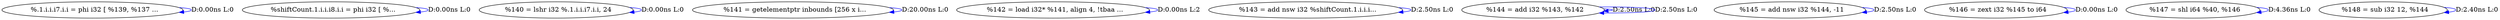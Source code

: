 digraph {
Node0x3340850[label="  %.1.i.i.i7.i.i = phi i32 [ %139, %137 ..."];
Node0x3340850 -> Node0x3340850[label="D:0.00ns L:0",color=blue];
Node0x3340930[label="  %shiftCount.1.i.i.i8.i.i = phi i32 [ %..."];
Node0x3340930 -> Node0x3340930[label="D:0.00ns L:0",color=blue];
Node0x3340a10[label="  %140 = lshr i32 %.1.i.i.i7.i.i, 24"];
Node0x3340a10 -> Node0x3340a10[label="D:0.00ns L:0",color=blue];
Node0x330f5b0[label="  %141 = getelementptr inbounds [256 x i..."];
Node0x330f5b0 -> Node0x330f5b0[label="D:20.00ns L:0",color=blue];
Node0x330b9c0[label="  %142 = load i32* %141, align 4, !tbaa ..."];
Node0x330b9c0 -> Node0x330b9c0[label="D:0.00ns L:2",color=blue];
Node0x330baa0[label="  %143 = add nsw i32 %shiftCount.1.i.i.i..."];
Node0x330baa0 -> Node0x330baa0[label="D:2.50ns L:0",color=blue];
Node0x330bbc0[label="  %144 = add i32 %143, %142"];
Node0x330bbc0 -> Node0x330bbc0[label="D:2.50ns L:0",color=blue];
Node0x330bbc0 -> Node0x330bbc0[label="D:2.50ns L:0",color=blue];
Node0x330bca0[label="  %145 = add nsw i32 %144, -11"];
Node0x330bca0 -> Node0x330bca0[label="D:2.50ns L:0",color=blue];
Node0x330bd80[label="  %146 = zext i32 %145 to i64"];
Node0x330bd80 -> Node0x330bd80[label="D:0.00ns L:0",color=blue];
Node0x330be60[label="  %147 = shl i64 %40, %146"];
Node0x330be60 -> Node0x330be60[label="D:4.36ns L:0",color=blue];
Node0x330bf40[label="  %148 = sub i32 12, %144"];
Node0x330bf40 -> Node0x330bf40[label="D:2.40ns L:0",color=blue];
}
